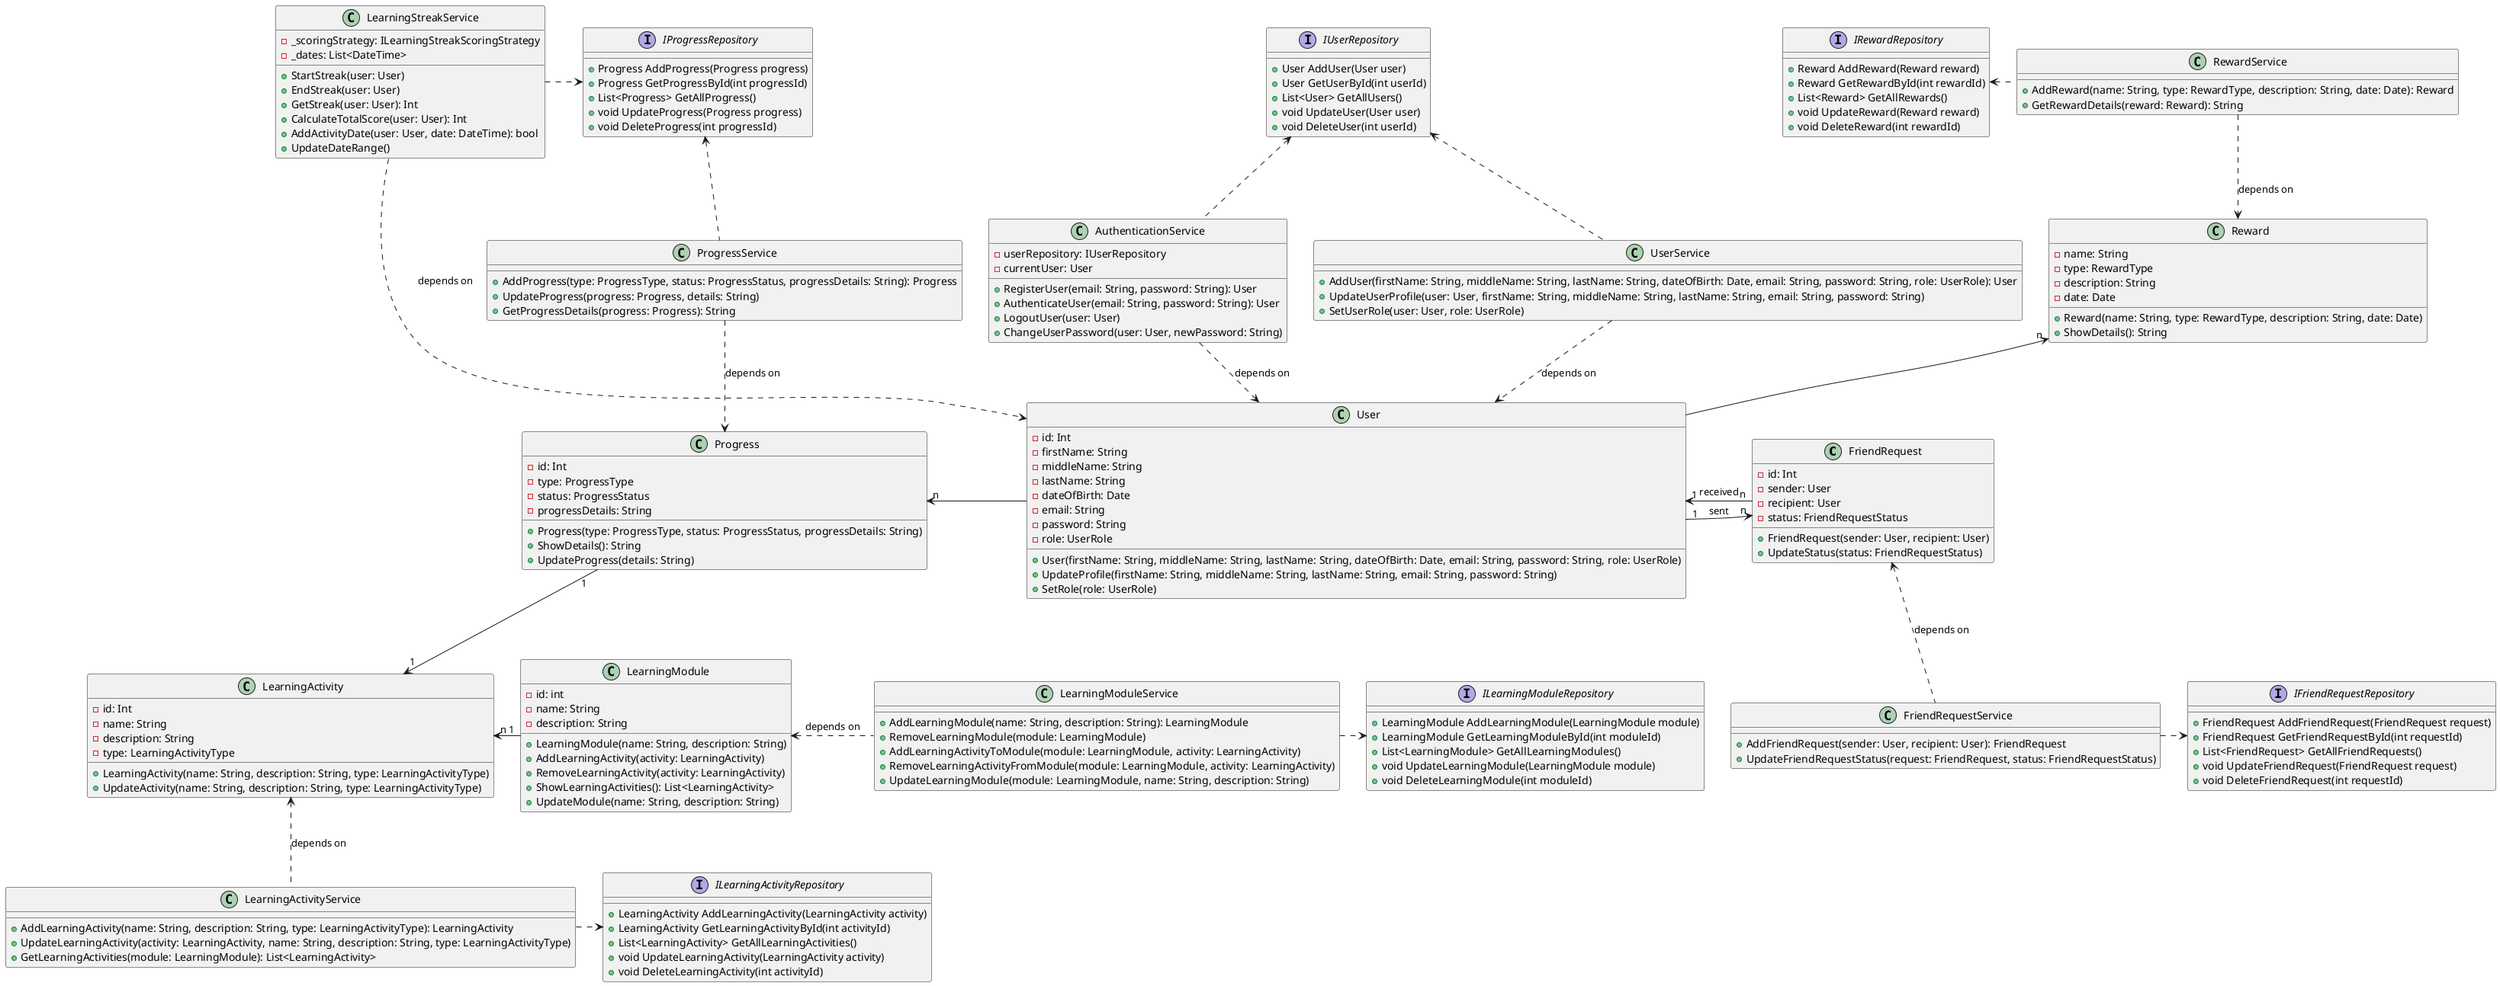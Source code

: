 @startuml

class FriendRequest {
    - id: Int
    - sender: User
    - recipient: User
    - status: FriendRequestStatus
    +FriendRequest(sender: User, recipient: User)
    +UpdateStatus(status: FriendRequestStatus)
}

class LearningActivity {
    -id: Int
    -name: String
    -description: String
    -type: LearningActivityType
    +LearningActivity(name: String, description: String, type: LearningActivityType)
    +UpdateActivity(name: String, description: String, type: LearningActivityType)
}

class LearningModule {
    -id: int
    -name: String
    -description: String
    +LearningModule(name: String, description: String)
    +AddLearningActivity(activity: LearningActivity)
    +RemoveLearningActivity(activity: LearningActivity)
    +ShowLearningActivities(): List<LearningActivity>
    +UpdateModule(name: String, description: String)
}

class Progress {
    -id: Int
    -type: ProgressType
    -status: ProgressStatus
    -progressDetails: String
    +Progress(type: ProgressType, status: ProgressStatus, progressDetails: String)
    +ShowDetails(): String
    +UpdateProgress(details: String)
}

class Reward {
    -name: String
    -type: RewardType
    -description: String
    -date: Date
    +Reward(name: String, type: RewardType, description: String, date: Date)
    +ShowDetails(): String
}

class User {
    -id: Int
    -firstName: String
    -middleName: String
    -lastName: String
    -dateOfBirth: Date
    -email: String
    -password: String
    -role: UserRole
    +User(firstName: String, middleName: String, lastName: String, dateOfBirth: Date, email: String, password: String, role: UserRole)
    +UpdateProfile(firstName: String, middleName: String, lastName: String, email: String, password: String)
    +SetRole(role: UserRole)
}

class FriendRequestService {
    + AddFriendRequest(sender: User, recipient: User): FriendRequest
    + UpdateFriendRequestStatus(request: FriendRequest, status: FriendRequestStatus)
}

class LearningActivityService {
    + AddLearningActivity(name: String, description: String, type: LearningActivityType): LearningActivity
    + UpdateLearningActivity(activity: LearningActivity, name: String, description: String, type: LearningActivityType)
    + GetLearningActivities(module: LearningModule): List<LearningActivity>
}

class LearningModuleService {
    + AddLearningModule(name: String, description: String): LearningModule
    + RemoveLearningModule(module: LearningModule)
    + AddLearningActivityToModule(module: LearningModule, activity: LearningActivity)
    + RemoveLearningActivityFromModule(module: LearningModule, activity: LearningActivity)
    + UpdateLearningModule(module: LearningModule, name: String, description: String)
}

class ProgressService {
    + AddProgress(type: ProgressType, status: ProgressStatus, progressDetails: String): Progress
    + UpdateProgress(progress: Progress, details: String)
    + GetProgressDetails(progress: Progress): String
}

class RewardService {
    + AddReward(name: String, type: RewardType, description: String, date: Date): Reward
    + GetRewardDetails(reward: Reward): String
}

class UserService {
    + AddUser(firstName: String, middleName: String, lastName: String, dateOfBirth: Date, email: String, password: String, role: UserRole): User
    + UpdateUserProfile(user: User, firstName: String, middleName: String, lastName: String, email: String, password: String)
    + SetUserRole(user: User, role: UserRole)
}

class AuthenticationService {
    - userRepository: IUserRepository
    - currentUser: User
    + RegisterUser(email: String, password: String): User
    + AuthenticateUser(email: String, password: String): User
    + LogoutUser(user: User)
    + ChangeUserPassword(user: User, newPassword: String)
}

class LearningStreakService {
    - _scoringStrategy: ILearningStreakScoringStrategy
    - _dates: List<DateTime>
    + StartStreak(user: User)
    + EndStreak(user: User)
    + GetStreak(user: User): Int
    + CalculateTotalScore(user: User): Int
    + AddActivityDate(user: User, date: DateTime): bool
    + UpdateDateRange()
}

interface IUserRepository {
    + User AddUser(User user)
    + User GetUserById(int userId)
    + List<User> GetAllUsers()
    + void UpdateUser(User user)
    + void DeleteUser(int userId)
}

interface ILearningActivityRepository {
    + LearningActivity AddLearningActivity(LearningActivity activity)
    + LearningActivity GetLearningActivityById(int activityId)
    + List<LearningActivity> GetAllLearningActivities()
    + void UpdateLearningActivity(LearningActivity activity)
    + void DeleteLearningActivity(int activityId)
}

interface ILearningModuleRepository {
    + LearningModule AddLearningModule(LearningModule module)
    + LearningModule GetLearningModuleById(int moduleId)
    + List<LearningModule> GetAllLearningModules()
    + void UpdateLearningModule(LearningModule module)
    + void DeleteLearningModule(int moduleId)
}

interface IProgressRepository {
    + Progress AddProgress(Progress progress)
    + Progress GetProgressById(int progressId)
    + List<Progress> GetAllProgress()
    + void UpdateProgress(Progress progress)
    + void DeleteProgress(int progressId)
}

interface IFriendRequestRepository {
    + FriendRequest AddFriendRequest(FriendRequest request)
    + FriendRequest GetFriendRequestById(int requestId)
    + List<FriendRequest> GetAllFriendRequests()
    + void UpdateFriendRequest(FriendRequest request)
    + void DeleteFriendRequest(int requestId)
}

interface IRewardRepository {
    + Reward AddReward(Reward reward)
    + Reward GetRewardById(int rewardId)
    + List<Reward> GetAllRewards()
    + void UpdateReward(Reward reward)
    + void DeleteReward(int rewardId)
}

User -up-> "n" Reward
User -left-> "n" Progress

User "1" -right-> "n" FriendRequest : sent
User "1" <-right- "n" FriendRequest : received

Progress "1" -down-> "1" LearningActivity

LearningModule "1" -left-> "n" LearningActivity

LearningModuleService .left.> LearningModule : depends on
LearningActivityService .up.> LearningActivity : depends on
ProgressService .down.> Progress : depends on
RewardService .down.> Reward : depends on
UserService .down.> User : depends on
FriendRequestService .up.> FriendRequest : depends on
AuthenticationService .down.> User : depends on
LearningStreakService .down.> User : depends on

AuthenticationService .up.> IUserRepository
LearningActivityService .right.> ILearningActivityRepository
LearningModuleService .right.> ILearningModuleRepository
ProgressService .up.> IProgressRepository
UserService .up.> IUserRepository
FriendRequestService .right.> IFriendRequestRepository
RewardService .left.> IRewardRepository
LearningStreakService .right.> IProgressRepository

@enduml
